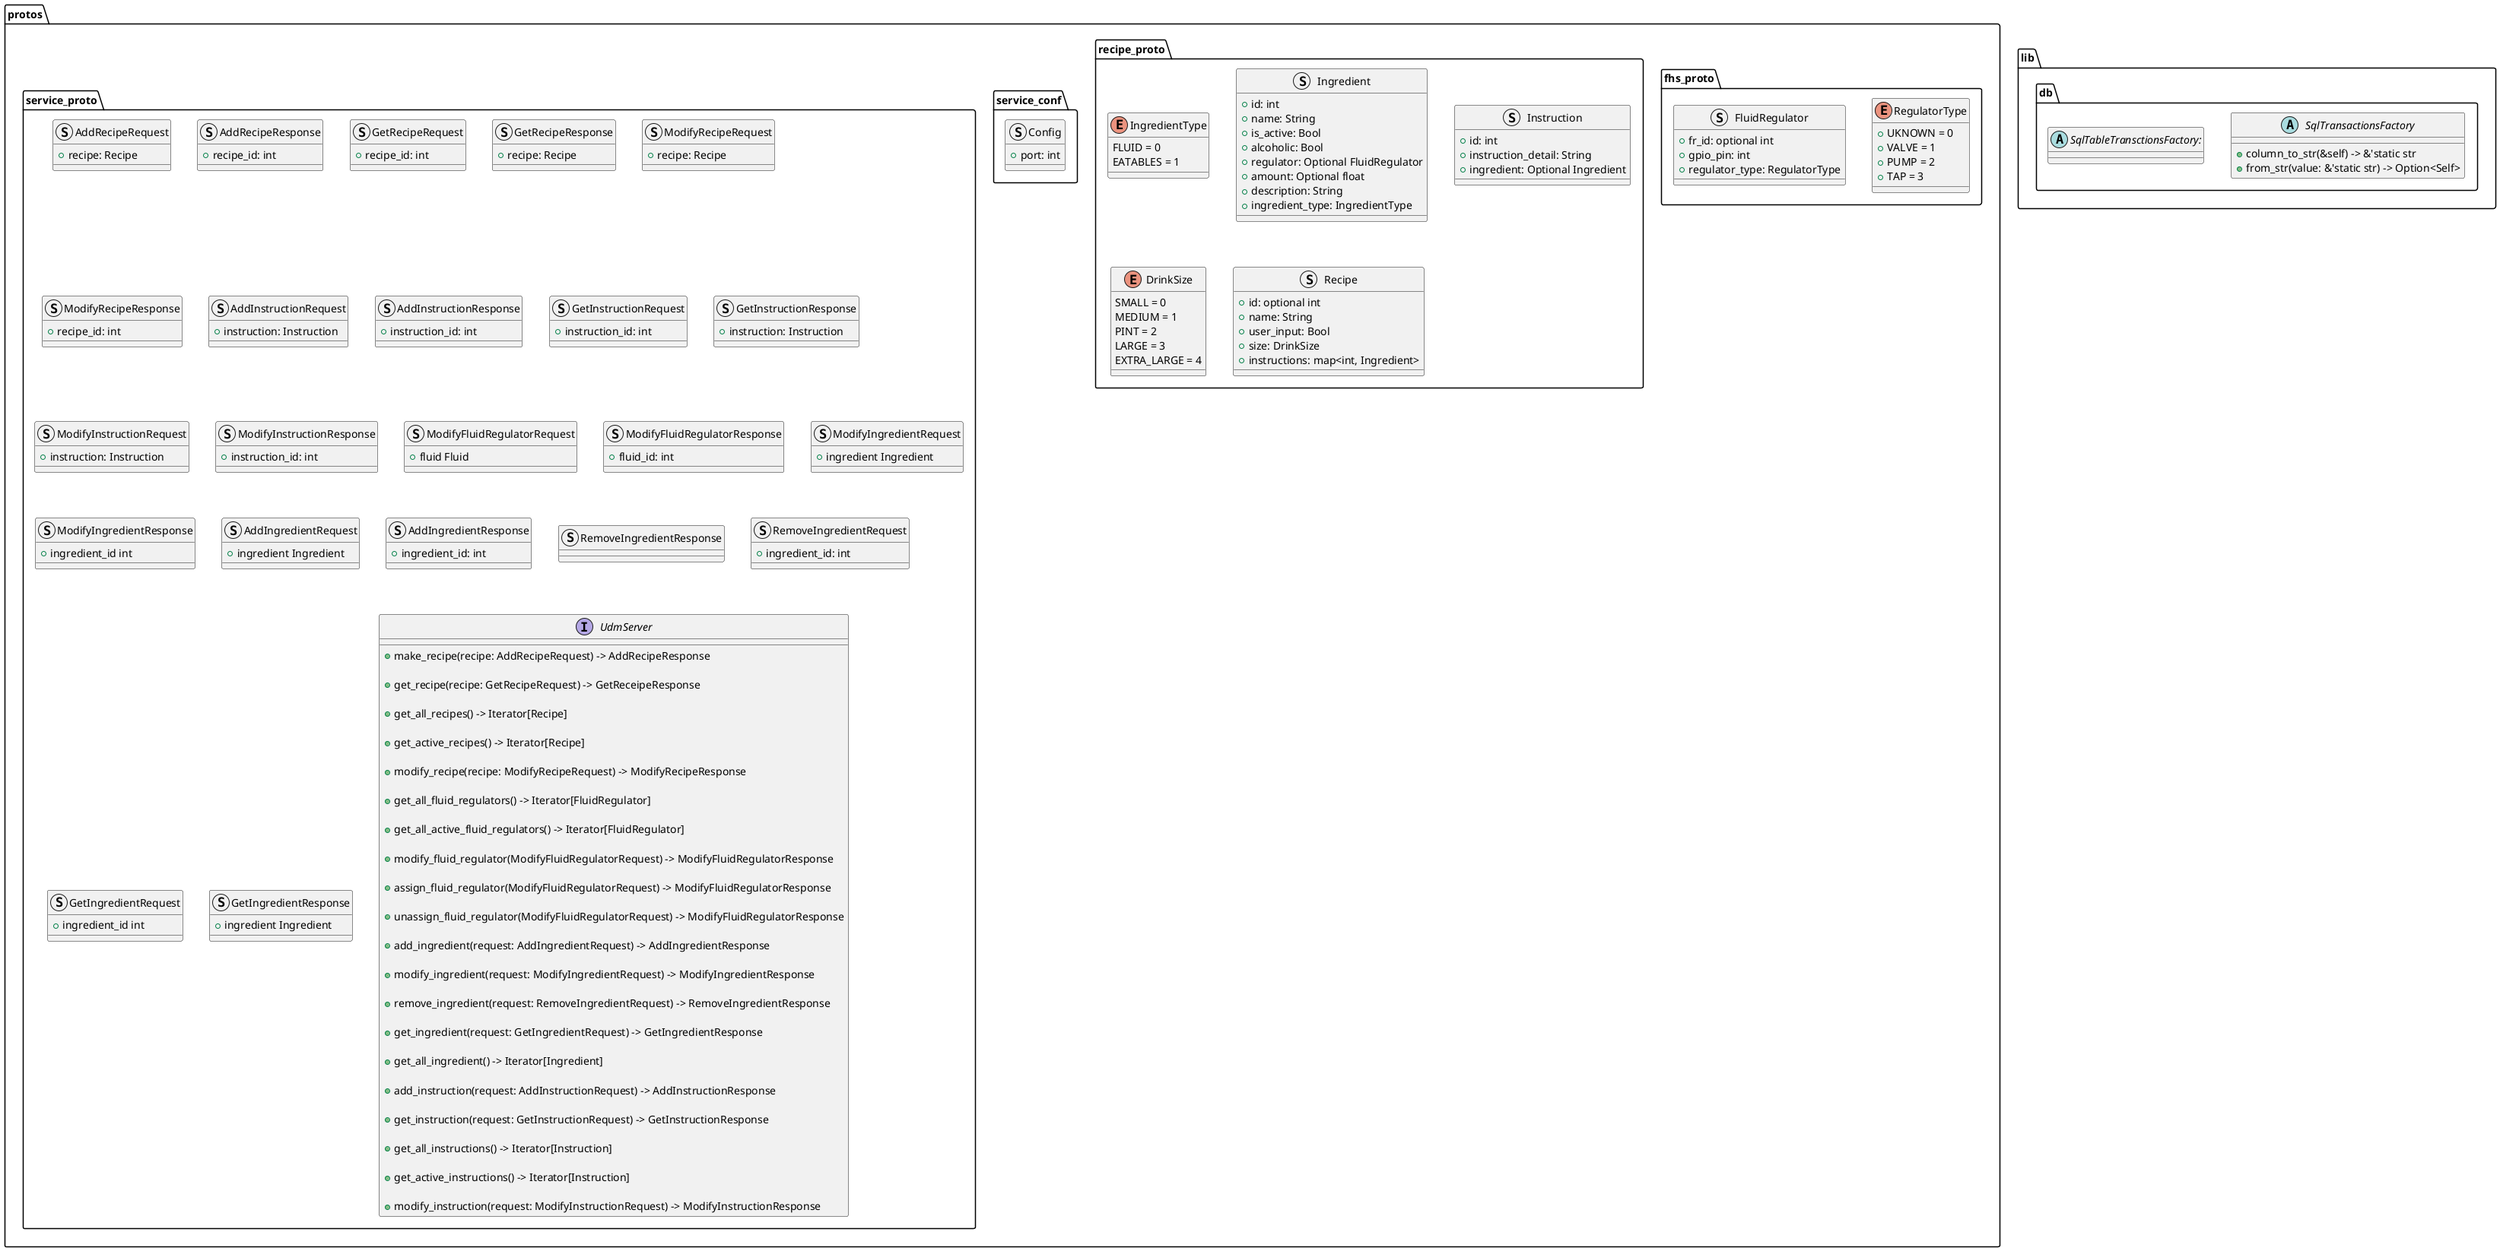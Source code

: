 @startuml
package lib {
  package db {
    abstract class SqlTransactionsFactory {
      + column_to_str(&self) -> &'static str
      + from_str(value: &'static str) -> Option<Self>
    }
    abstract class SqlTableTransctionsFactory: 
  }
}
package protos {
  package fhs_proto {
    enum RegulatorType {
      + UKNOWN = 0
      + VALVE = 1
      + PUMP = 2
      + TAP = 3
    }
    struct FluidRegulator {
      + fr_id: optional int
      + gpio_pin: int
      + regulator_type: RegulatorType
    }
  }
  package recipe_proto {
    enum IngredientType {
      FLUID = 0
      EATABLES = 1
    }
    Struct Ingredient {
      + id: int
      + name: String
      + is_active: Bool
      + alcoholic: Bool
      + regulator: Optional FluidRegulator
      + amount: Optional float
      + description: String
      + ingredient_type: IngredientType
    }
    Struct Instruction {
      + id: int
      + instruction_detail: String
      + ingredient: Optional Ingredient
    }
    Enum DrinkSize {
      SMALL = 0
      MEDIUM = 1
      PINT = 2
      LARGE = 3
      EXTRA_LARGE = 4
    }
    Struct Recipe {
      + id: optional int
      + name: String
      + user_input: Bool
      + size: DrinkSize
      + instructions: map<int, Ingredient>
    }
  }
  package service_conf {
    Struct Config {
      + port: int
    }
  }
  package service_proto {
    Struct AddRecipeRequest {
      + recipe: Recipe
    }
    Struct AddRecipeResponse {
      + recipe_id: int
    }
    Struct GetRecipeRequest {
      + recipe_id: int
    }
    Struct GetRecipeResponse {
      + recipe: Recipe
    }
    Struct ModifyRecipeRequest {
      + recipe: Recipe
    }
    Struct ModifyRecipeResponse {
      + recipe_id: int
    }
    Struct AddInstructionRequest {
      + instruction: Instruction
    }
    Struct AddInstructionResponse {
      + instruction_id: int
    }
    Struct GetInstructionRequest {
      + instruction_id: int
    }
    Struct GetInstructionResponse {
      + instruction: Instruction
    }
    Struct ModifyInstructionRequest {
      + instruction: Instruction
    }
    Struct ModifyInstructionResponse {
      + instruction_id: int
    }
    Struct ModifyFluidRegulatorRequest {
      + fluid Fluid
    }
    Struct ModifyFluidRegulatorResponse {
      + fluid_id: int
    }
    Struct ModifyIngredientRequest {
      + ingredient Ingredient
    }
    Struct ModifyIngredientResponse {
      + ingredient_id int
    }
    Struct AddIngredientRequest {
      + ingredient Ingredient
    }
    Struct AddIngredientResponse {
      + ingredient_id: int
    }
    Struct RemoveIngredientResponse {}
    Struct RemoveIngredientRequest {
      + ingredient_id: int
    }
    Struct GetIngredientRequest {
      + ingredient_id int
    }
    Struct GetIngredientResponse {
      + ingredient Ingredient
    }
    interface UdmServer {
      
      + make_recipe(recipe: AddRecipeRequest) -> AddRecipeResponse
      
      + get_recipe(recipe: GetRecipeRequest) -> GetReceipeResponse
      
      + get_all_recipes() -> Iterator[Recipe]
      
      + get_active_recipes() -> Iterator[Recipe]
      
      + modify_recipe(recipe: ModifyRecipeRequest) -> ModifyRecipeResponse
      
      + get_all_fluid_regulators() -> Iterator[FluidRegulator]
      
      + get_all_active_fluid_regulators() -> Iterator[FluidRegulator]

      + modify_fluid_regulator(ModifyFluidRegulatorRequest) -> ModifyFluidRegulatorResponse

      + assign_fluid_regulator(ModifyFluidRegulatorRequest) -> ModifyFluidRegulatorResponse

      + unassign_fluid_regulator(ModifyFluidRegulatorRequest) -> ModifyFluidRegulatorResponse
      
      + add_ingredient(request: AddIngredientRequest) -> AddIngredientResponse
      
      + modify_ingredient(request: ModifyIngredientRequest) -> ModifyIngredientResponse
      
      + remove_ingredient(request: RemoveIngredientRequest) -> RemoveIngredientResponse
      
      + get_ingredient(request: GetIngredientRequest) -> GetIngredientResponse
      
      + get_all_ingredient() -> Iterator[Ingredient]
      
      + add_instruction(request: AddInstructionRequest) -> AddInstructionResponse

      + get_instruction(request: GetInstructionRequest) -> GetInstructionResponse
      
      + get_all_instructions() -> Iterator[Instruction]
      
      + get_active_instructions() -> Iterator[Instruction]
      
      + modify_instruction(request: ModifyInstructionRequest) -> ModifyInstructionResponse
    }
  }
}
@enduml